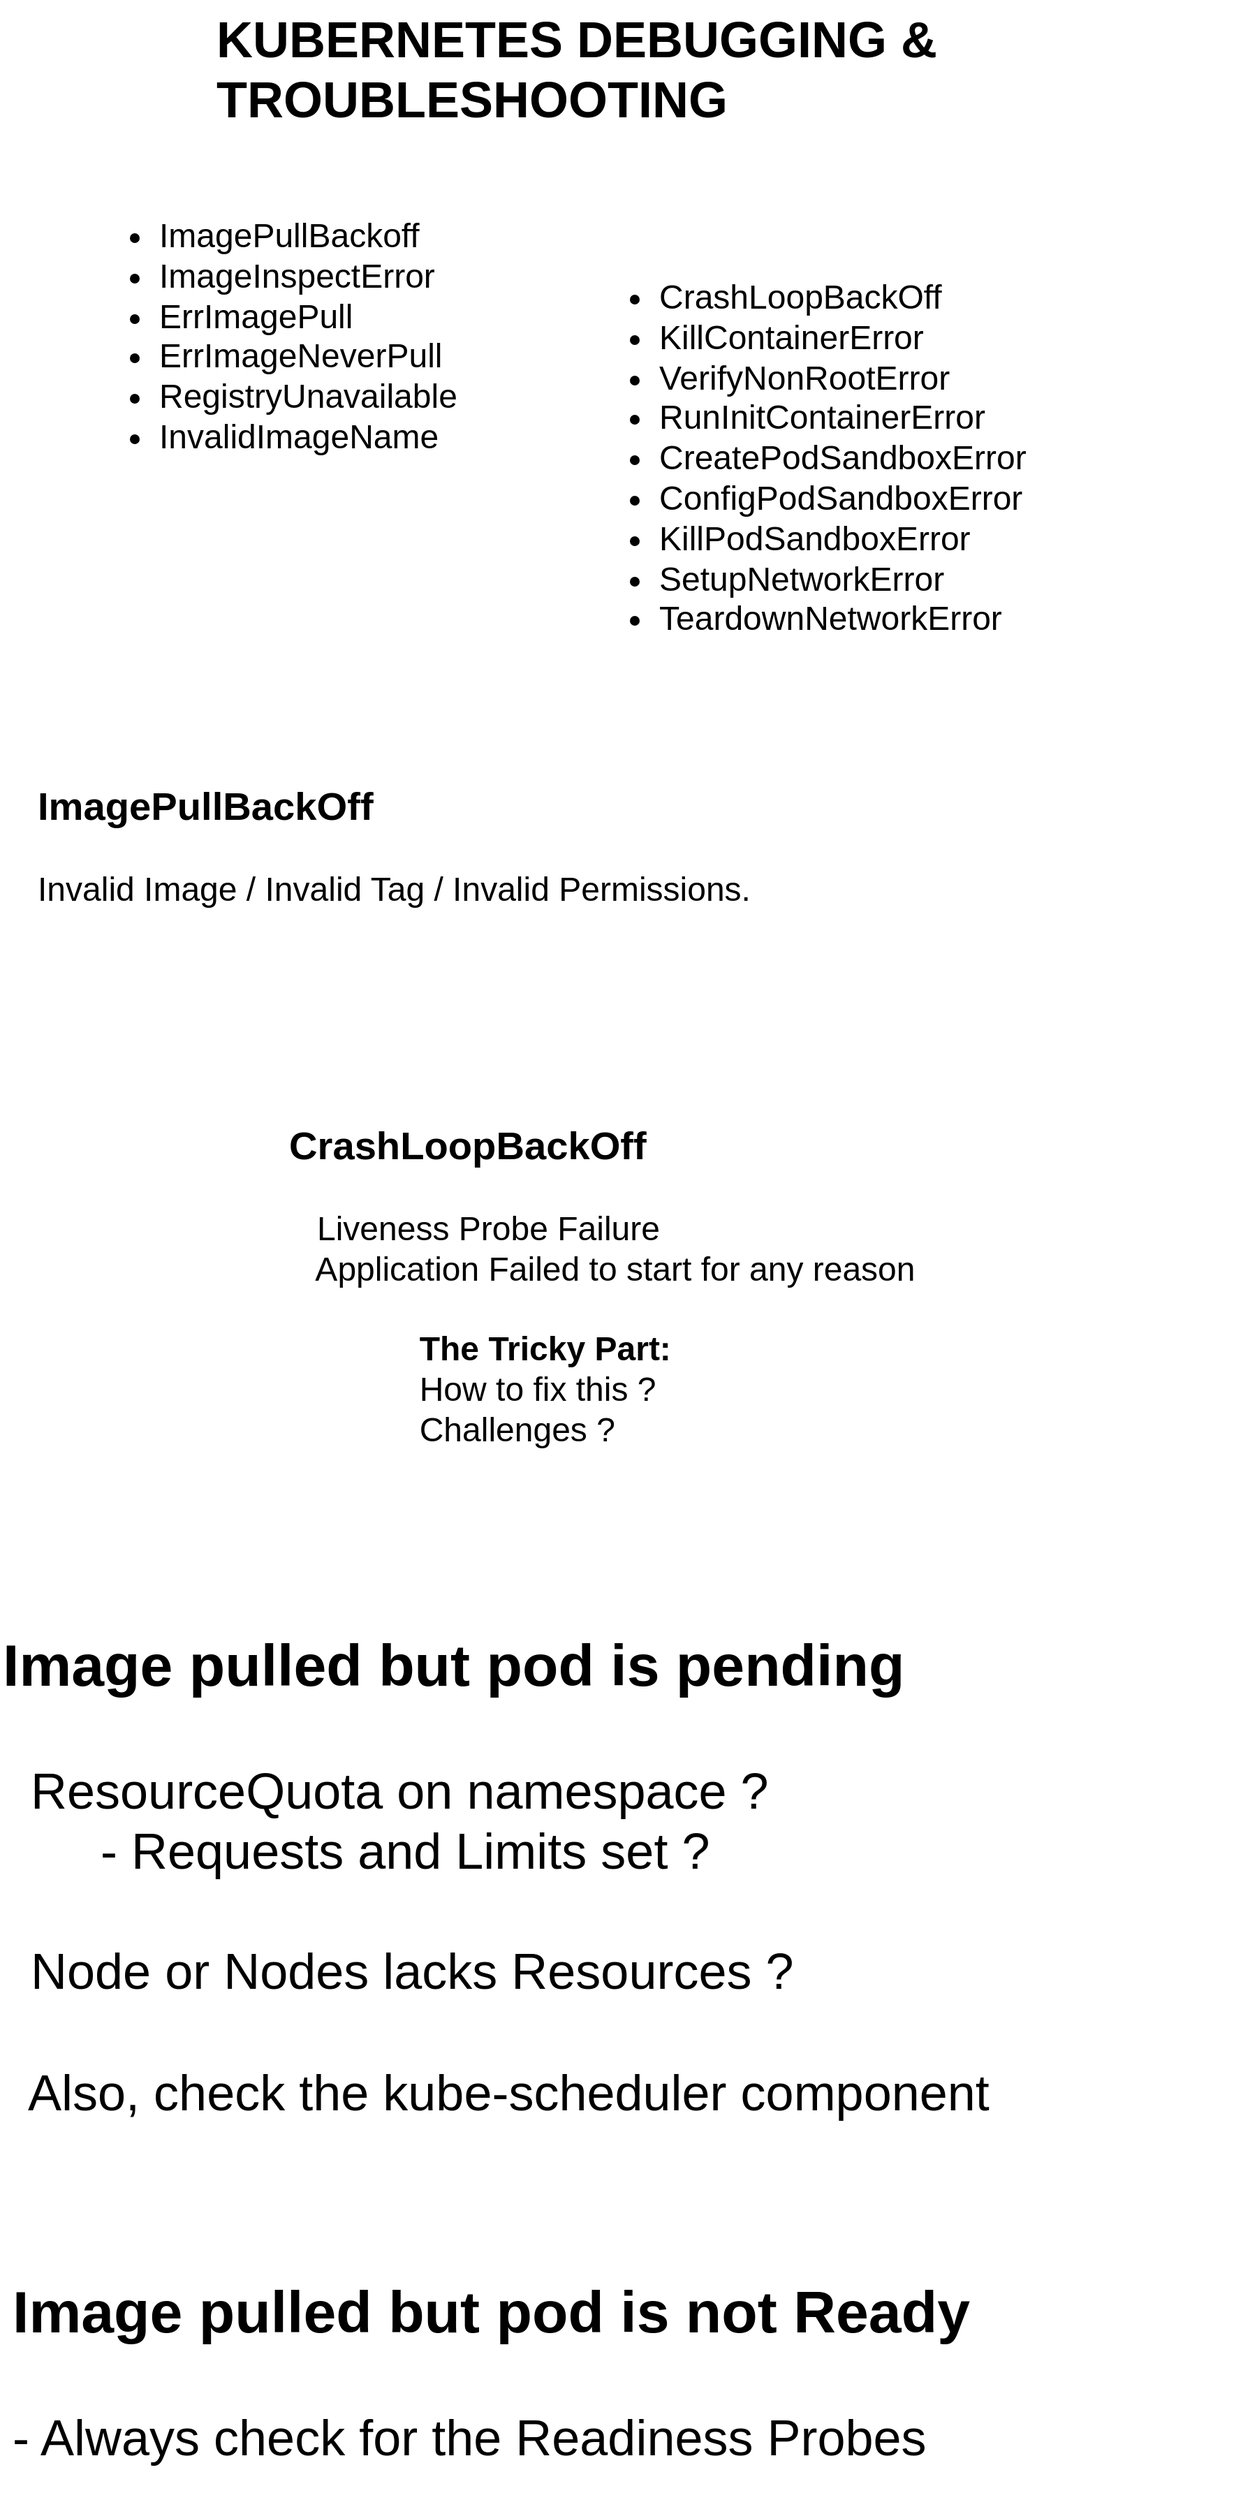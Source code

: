 <mxfile version="20.5.3" type="github">
  <diagram id="LRVJ_gA-ECyoLNhpazRZ" name="Page-1">
    <mxGraphModel dx="1165" dy="518" grid="0" gridSize="10" guides="1" tooltips="1" connect="1" arrows="1" fold="1" page="1" pageScale="1" pageWidth="850" pageHeight="1100" math="0" shadow="0">
      <root>
        <mxCell id="0" />
        <mxCell id="1" parent="0" />
        <mxCell id="CMAZQQ37q_4PknUMhfWO-9" value="&lt;ul&gt;&lt;li class=&quot;lh-copy f4 mv1 measure-wide&quot;&gt;ImagePullBackoff&lt;/li&gt;&lt;li class=&quot;lh-copy f4 mv1 measure-wide&quot;&gt;ImageInspectError&lt;/li&gt;&lt;li class=&quot;lh-copy f4 mv1 measure-wide&quot;&gt;ErrImagePull&lt;/li&gt;&lt;li class=&quot;lh-copy f4 mv1 measure-wide&quot;&gt;ErrImageNeverPull&lt;/li&gt;&lt;li class=&quot;lh-copy f4 mv1 measure-wide&quot;&gt;RegistryUnavailable&lt;/li&gt;&lt;li class=&quot;lh-copy f4 mv1 measure-wide&quot;&gt;InvalidImageName&lt;/li&gt;&lt;/ul&gt;" style="text;whiteSpace=wrap;html=1;fontSize=24;" parent="1" vertex="1">
          <mxGeometry x="89" y="154" width="281" height="261" as="geometry" />
        </mxCell>
        <mxCell id="CMAZQQ37q_4PknUMhfWO-10" value="&lt;ul&gt;&lt;li class=&quot;lh-copy f4 mv1 measure-wide&quot;&gt;CrashLoopBackOff&lt;/li&gt;&lt;li class=&quot;lh-copy f4 mv1 measure-wide&quot;&gt;KillContainerError&lt;/li&gt;&lt;li class=&quot;lh-copy f4 mv1 measure-wide&quot;&gt;VerifyNonRootError&lt;/li&gt;&lt;li class=&quot;lh-copy f4 mv1 measure-wide&quot;&gt;RunInitContainerError&lt;/li&gt;&lt;li class=&quot;lh-copy f4 mv1 measure-wide&quot;&gt;CreatePodSandboxError&lt;/li&gt;&lt;li class=&quot;lh-copy f4 mv1 measure-wide&quot;&gt;ConfigPodSandboxError&lt;/li&gt;&lt;li class=&quot;lh-copy f4 mv1 measure-wide&quot;&gt;KillPodSandboxError&lt;/li&gt;&lt;li class=&quot;lh-copy f4 mv1 measure-wide&quot;&gt;SetupNetworkError&lt;/li&gt;&lt;li class=&quot;lh-copy f4 mv1 measure-wide&quot;&gt;TeardownNetworkError&lt;/li&gt;&lt;/ul&gt;" style="text;whiteSpace=wrap;html=1;fontSize=24;" parent="1" vertex="1">
          <mxGeometry x="447" y="198" width="331" height="388" as="geometry" />
        </mxCell>
        <mxCell id="fPSSwuTNx_uVup1d7s4r-1" value="&lt;h3 id=&quot;imagepullbackoff&quot; class=&quot;f3 pt3&quot;&gt;ImagePullBackOff&lt;/h3&gt;Invalid Image / Invalid Tag / Invalid Permissions." style="text;whiteSpace=wrap;html=1;fontSize=24;" vertex="1" parent="1">
          <mxGeometry x="42" y="556" width="544" height="159" as="geometry" />
        </mxCell>
        <mxCell id="fPSSwuTNx_uVup1d7s4r-2" value="&lt;h3 id=&quot;crashloopbackoff&quot; class=&quot;f3 pt3&quot;&gt;CrashLoopBackOff&lt;/h3&gt;&lt;div&gt;&amp;nbsp;&amp;nbsp; Liveness Probe Failure&lt;/div&gt;&lt;div&gt;&amp;nbsp;&amp;nbsp; Application Failed to start for any reason&lt;br&gt;&lt;/div&gt;&lt;div&gt;&amp;nbsp; &lt;br&gt;&lt;/div&gt;&lt;div&gt;&lt;b&gt;&amp;nbsp;&amp;nbsp;&amp;nbsp;&amp;nbsp;&amp;nbsp;&amp;nbsp;&amp;nbsp;&amp;nbsp;&amp;nbsp;&amp;nbsp;&amp;nbsp;&amp;nbsp;&amp;nbsp; The Tricky Part:&lt;/b&gt;&lt;/div&gt;&lt;div&gt;&amp;nbsp; &amp;nbsp; &amp;nbsp; &amp;nbsp; &amp;nbsp; &amp;nbsp; &amp;nbsp; How to fix this ?&lt;br&gt;&amp;nbsp;&amp;nbsp;&amp;nbsp;&amp;nbsp;&amp;nbsp;&amp;nbsp;&amp;nbsp;&amp;nbsp;&amp;nbsp;&amp;nbsp;&amp;nbsp;&amp;nbsp;&amp;nbsp; Challenges ?&lt;b&gt;&lt;br&gt;&lt;/b&gt;&lt;/div&gt;&lt;div&gt;&lt;b&gt;&amp;nbsp; &lt;br&gt;&lt;/b&gt;&lt;/div&gt;&lt;div&gt;&lt;br&gt;&lt;/div&gt;" style="text;whiteSpace=wrap;html=1;fontSize=24;" vertex="1" parent="1">
          <mxGeometry x="222" y="799" width="483" height="333" as="geometry" />
        </mxCell>
        <mxCell id="fPSSwuTNx_uVup1d7s4r-3" value="&lt;font style=&quot;font-size: 36px;&quot;&gt;&lt;b&gt;KUBERNETES DEBUGGING &amp;amp; TROUBLESHOOTING&lt;/b&gt;&lt;/font&gt;" style="text;whiteSpace=wrap;html=1;fontSize=24;" vertex="1" parent="1">
          <mxGeometry x="170" y="30" width="741" height="112" as="geometry" />
        </mxCell>
        <mxCell id="fPSSwuTNx_uVup1d7s4r-4" value="&lt;h3 id=&quot;crashloopbackoff&quot; class=&quot;f3 pt3&quot;&gt;Image pulled but pod is pending &lt;br&gt;&lt;/h3&gt;&lt;div&gt;&amp;nbsp; ResourceQuota on namespace ?&lt;/div&gt;&lt;div&gt;&amp;nbsp;&amp;nbsp;&amp;nbsp;&amp;nbsp;&amp;nbsp;&amp;nbsp; - Requests and Limits set ?&lt;/div&gt;&lt;div&gt;&lt;br&gt;&lt;/div&gt;&lt;div&gt;&amp;nbsp; Node or Nodes lacks Resources ?&lt;/div&gt;&lt;div&gt;&lt;br&gt;&lt;/div&gt;&lt;div&gt;&amp;nbsp; Also, check the kube-scheduler component&lt;br&gt;&lt;/div&gt;&lt;div&gt;&lt;b&gt;&amp;nbsp; &lt;br&gt;&lt;/b&gt;&lt;/div&gt;&lt;div&gt;&lt;br&gt;&lt;/div&gt;" style="text;whiteSpace=wrap;html=1;fontSize=36;" vertex="1" parent="1">
          <mxGeometry x="17" y="1149" width="812" height="546" as="geometry" />
        </mxCell>
        <mxCell id="fPSSwuTNx_uVup1d7s4r-5" value="&lt;h3 id=&quot;crashloopbackoff&quot; class=&quot;f3 pt3&quot;&gt;Image pulled but pod is not Ready &lt;br&gt;&lt;/h3&gt;&lt;div&gt;- Always check for the Readiness Probes&lt;br&gt;&lt;/div&gt;" style="text;whiteSpace=wrap;html=1;fontSize=36;" vertex="1" parent="1">
          <mxGeometry x="24" y="1612" width="805" height="207" as="geometry" />
        </mxCell>
      </root>
    </mxGraphModel>
  </diagram>
</mxfile>
